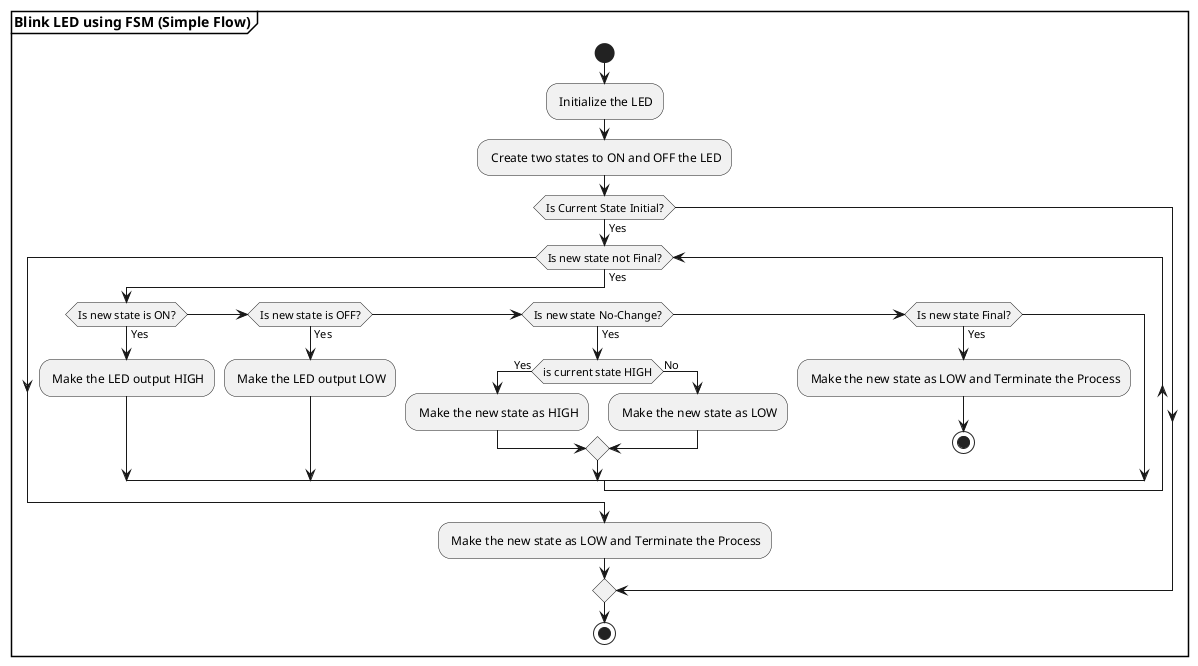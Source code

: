 @startuml

partition "**Blink LED using FSM (Simple Flow)**"{
start

: Initialize the LED;
: Create two states to ON and OFF the LED;

if (Is Current State Initial?) then (Yes)

while (Is new state not Final?) is (Yes)

if (Is new state is ON?) then (Yes)
: Make the LED output HIGH;
else if (Is new state is OFF?) then (Yes)
: Make the LED output LOW;
else if (Is new state No-Change?) then (Yes)
    if (is current state HIGH) then (Yes)
    : Make the new state as HIGH;
    else (No)
    : Make the new state as LOW;
    endif

else if (Is new state Final?) then (Yes)
: Make the new state as LOW and Terminate the Process;

stop

endif

endwhile
: Make the new state as LOW and Terminate the Process;

endif

stop
}

@enduml